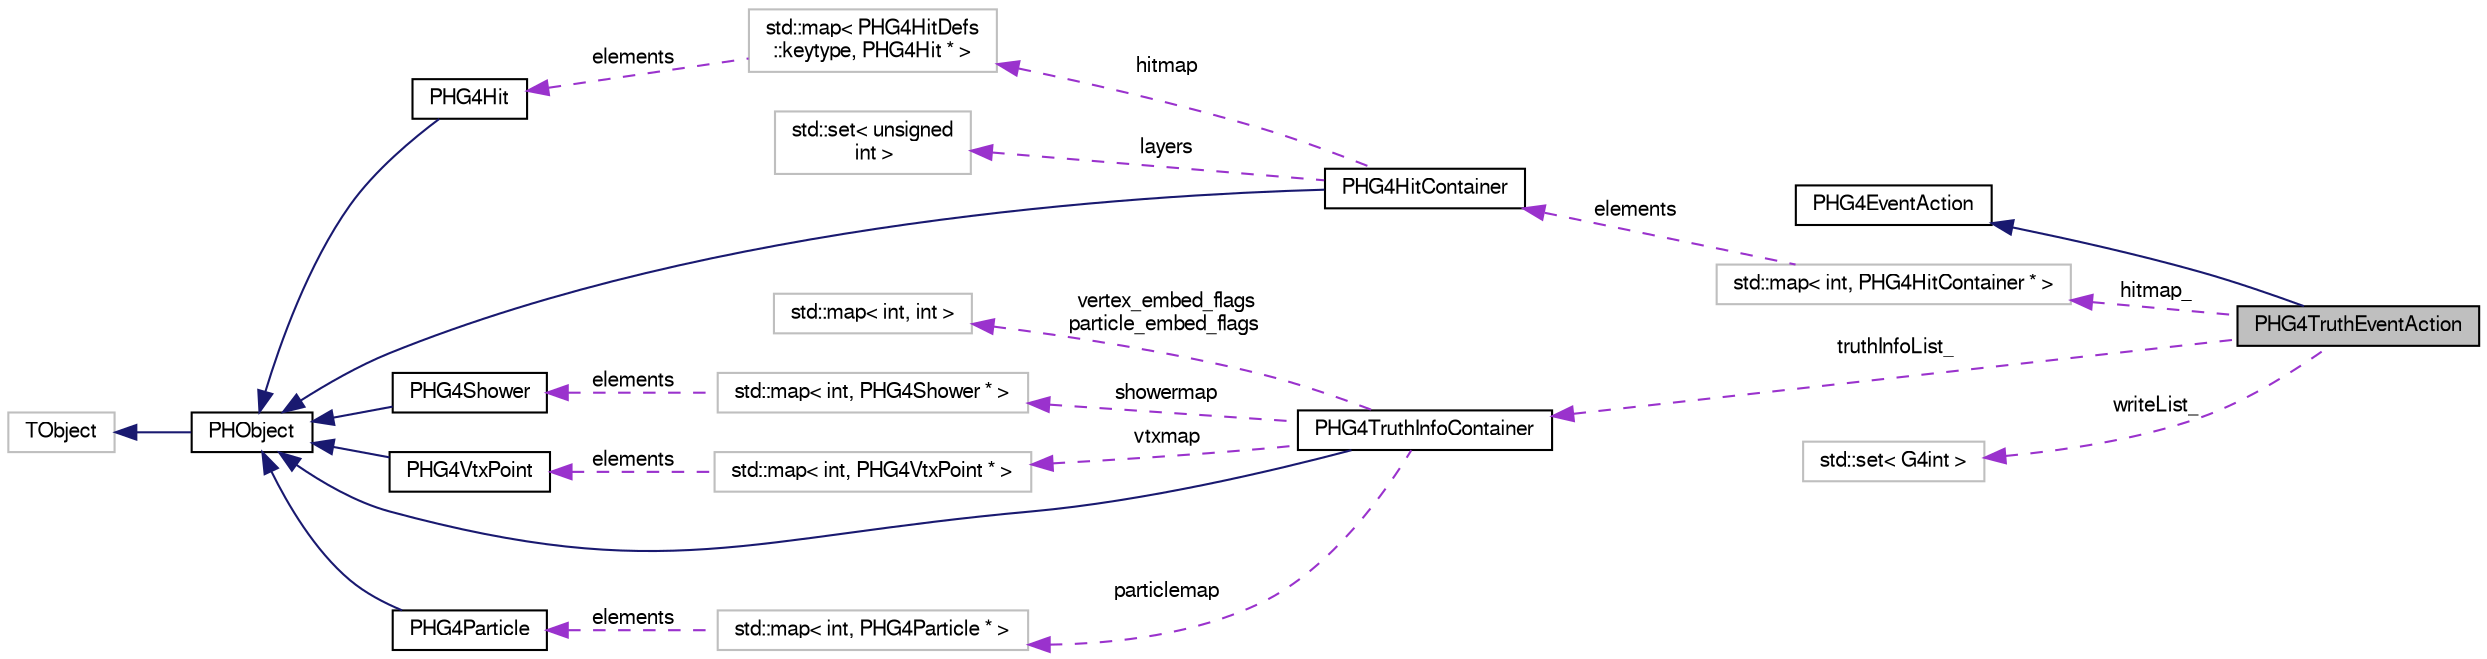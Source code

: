 digraph "PHG4TruthEventAction"
{
  bgcolor="transparent";
  edge [fontname="FreeSans",fontsize="10",labelfontname="FreeSans",labelfontsize="10"];
  node [fontname="FreeSans",fontsize="10",shape=record];
  rankdir="LR";
  Node1 [label="PHG4TruthEventAction",height=0.2,width=0.4,color="black", fillcolor="grey75", style="filled" fontcolor="black"];
  Node2 -> Node1 [dir="back",color="midnightblue",fontsize="10",style="solid",fontname="FreeSans"];
  Node2 [label="PHG4EventAction",height=0.2,width=0.4,color="black",URL="$dc/d39/classPHG4EventAction.html"];
  Node3 -> Node1 [dir="back",color="darkorchid3",fontsize="10",style="dashed",label=" hitmap_" ,fontname="FreeSans"];
  Node3 [label="std::map\< int, PHG4HitContainer * \>",height=0.2,width=0.4,color="grey75"];
  Node4 -> Node3 [dir="back",color="darkorchid3",fontsize="10",style="dashed",label=" elements" ,fontname="FreeSans"];
  Node4 [label="PHG4HitContainer",height=0.2,width=0.4,color="black",URL="$d4/d30/classPHG4HitContainer.html"];
  Node5 -> Node4 [dir="back",color="midnightblue",fontsize="10",style="solid",fontname="FreeSans"];
  Node5 [label="PHObject",height=0.2,width=0.4,color="black",URL="$d9/d24/classPHObject.html"];
  Node6 -> Node5 [dir="back",color="midnightblue",fontsize="10",style="solid",fontname="FreeSans"];
  Node6 [label="TObject",height=0.2,width=0.4,color="grey75"];
  Node7 -> Node4 [dir="back",color="darkorchid3",fontsize="10",style="dashed",label=" layers" ,fontname="FreeSans"];
  Node7 [label="std::set\< unsigned\l int \>",height=0.2,width=0.4,color="grey75"];
  Node8 -> Node4 [dir="back",color="darkorchid3",fontsize="10",style="dashed",label=" hitmap" ,fontname="FreeSans"];
  Node8 [label="std::map\< PHG4HitDefs\l::keytype, PHG4Hit * \>",height=0.2,width=0.4,color="grey75"];
  Node9 -> Node8 [dir="back",color="darkorchid3",fontsize="10",style="dashed",label=" elements" ,fontname="FreeSans"];
  Node9 [label="PHG4Hit",height=0.2,width=0.4,color="black",URL="$d3/d9e/classPHG4Hit.html"];
  Node5 -> Node9 [dir="back",color="midnightblue",fontsize="10",style="solid",fontname="FreeSans"];
  Node10 -> Node1 [dir="back",color="darkorchid3",fontsize="10",style="dashed",label=" writeList_" ,fontname="FreeSans"];
  Node10 [label="std::set\< G4int \>",height=0.2,width=0.4,color="grey75"];
  Node11 -> Node1 [dir="back",color="darkorchid3",fontsize="10",style="dashed",label=" truthInfoList_" ,fontname="FreeSans"];
  Node11 [label="PHG4TruthInfoContainer",height=0.2,width=0.4,color="black",URL="$da/d6c/classPHG4TruthInfoContainer.html"];
  Node5 -> Node11 [dir="back",color="midnightblue",fontsize="10",style="solid",fontname="FreeSans"];
  Node12 -> Node11 [dir="back",color="darkorchid3",fontsize="10",style="dashed",label=" particlemap" ,fontname="FreeSans"];
  Node12 [label="std::map\< int, PHG4Particle * \>",height=0.2,width=0.4,color="grey75"];
  Node13 -> Node12 [dir="back",color="darkorchid3",fontsize="10",style="dashed",label=" elements" ,fontname="FreeSans"];
  Node13 [label="PHG4Particle",height=0.2,width=0.4,color="black",URL="$de/dc9/classPHG4Particle.html"];
  Node5 -> Node13 [dir="back",color="midnightblue",fontsize="10",style="solid",fontname="FreeSans"];
  Node14 -> Node11 [dir="back",color="darkorchid3",fontsize="10",style="dashed",label=" vertex_embed_flags\nparticle_embed_flags" ,fontname="FreeSans"];
  Node14 [label="std::map\< int, int \>",height=0.2,width=0.4,color="grey75"];
  Node15 -> Node11 [dir="back",color="darkorchid3",fontsize="10",style="dashed",label=" showermap" ,fontname="FreeSans"];
  Node15 [label="std::map\< int, PHG4Shower * \>",height=0.2,width=0.4,color="grey75"];
  Node16 -> Node15 [dir="back",color="darkorchid3",fontsize="10",style="dashed",label=" elements" ,fontname="FreeSans"];
  Node16 [label="PHG4Shower",height=0.2,width=0.4,color="black",URL="$db/d88/classPHG4Shower.html"];
  Node5 -> Node16 [dir="back",color="midnightblue",fontsize="10",style="solid",fontname="FreeSans"];
  Node17 -> Node11 [dir="back",color="darkorchid3",fontsize="10",style="dashed",label=" vtxmap" ,fontname="FreeSans"];
  Node17 [label="std::map\< int, PHG4VtxPoint * \>",height=0.2,width=0.4,color="grey75"];
  Node18 -> Node17 [dir="back",color="darkorchid3",fontsize="10",style="dashed",label=" elements" ,fontname="FreeSans"];
  Node18 [label="PHG4VtxPoint",height=0.2,width=0.4,color="black",URL="$d6/d81/classPHG4VtxPoint.html"];
  Node5 -> Node18 [dir="back",color="midnightblue",fontsize="10",style="solid",fontname="FreeSans"];
}
